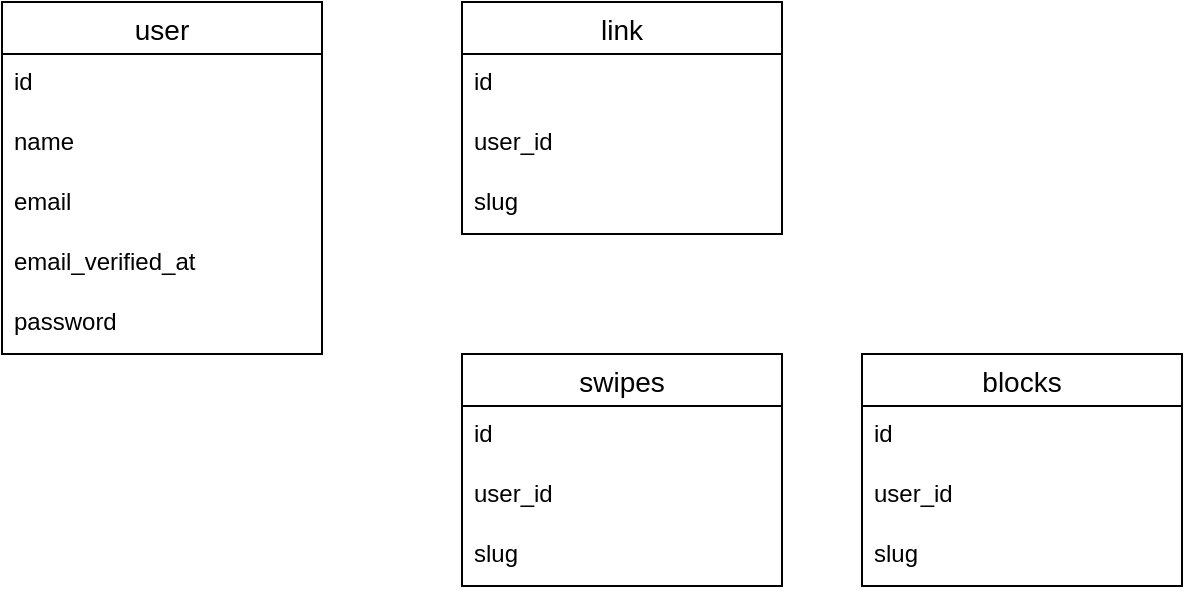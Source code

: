 <mxfile version="14.2.6" type="github">
  <diagram id="RUwNhSpSXZQt76CINKHE" name="Page-1">
    <mxGraphModel dx="1624" dy="62" grid="1" gridSize="10" guides="1" tooltips="1" connect="1" arrows="1" fold="1" page="0" pageScale="1" pageWidth="827" pageHeight="1169" math="0" shadow="0">
      <root>
        <mxCell id="0" />
        <mxCell id="1" parent="0" />
        <mxCell id="5I0NqTGAd0wU8rVCbnll-1" value="user" style="swimlane;fontStyle=0;childLayout=stackLayout;horizontal=1;startSize=26;horizontalStack=0;resizeParent=1;resizeParentMax=0;resizeLast=0;collapsible=1;marginBottom=0;align=center;fontSize=14;" vertex="1" parent="1">
          <mxGeometry x="-550" y="430" width="160" height="176" as="geometry" />
        </mxCell>
        <mxCell id="5I0NqTGAd0wU8rVCbnll-2" value="id" style="text;strokeColor=none;fillColor=none;spacingLeft=4;spacingRight=4;overflow=hidden;rotatable=0;points=[[0,0.5],[1,0.5]];portConstraint=eastwest;fontSize=12;" vertex="1" parent="5I0NqTGAd0wU8rVCbnll-1">
          <mxGeometry y="26" width="160" height="30" as="geometry" />
        </mxCell>
        <mxCell id="5I0NqTGAd0wU8rVCbnll-3" value="name" style="text;strokeColor=none;fillColor=none;spacingLeft=4;spacingRight=4;overflow=hidden;rotatable=0;points=[[0,0.5],[1,0.5]];portConstraint=eastwest;fontSize=12;" vertex="1" parent="5I0NqTGAd0wU8rVCbnll-1">
          <mxGeometry y="56" width="160" height="30" as="geometry" />
        </mxCell>
        <mxCell id="5I0NqTGAd0wU8rVCbnll-4" value="email" style="text;strokeColor=none;fillColor=none;spacingLeft=4;spacingRight=4;overflow=hidden;rotatable=0;points=[[0,0.5],[1,0.5]];portConstraint=eastwest;fontSize=12;" vertex="1" parent="5I0NqTGAd0wU8rVCbnll-1">
          <mxGeometry y="86" width="160" height="30" as="geometry" />
        </mxCell>
        <mxCell id="5I0NqTGAd0wU8rVCbnll-9" value="email_verified_at" style="text;strokeColor=none;fillColor=none;spacingLeft=4;spacingRight=4;overflow=hidden;rotatable=0;points=[[0,0.5],[1,0.5]];portConstraint=eastwest;fontSize=12;" vertex="1" parent="5I0NqTGAd0wU8rVCbnll-1">
          <mxGeometry y="116" width="160" height="30" as="geometry" />
        </mxCell>
        <mxCell id="5I0NqTGAd0wU8rVCbnll-10" value="password" style="text;strokeColor=none;fillColor=none;spacingLeft=4;spacingRight=4;overflow=hidden;rotatable=0;points=[[0,0.5],[1,0.5]];portConstraint=eastwest;fontSize=12;" vertex="1" parent="5I0NqTGAd0wU8rVCbnll-1">
          <mxGeometry y="146" width="160" height="30" as="geometry" />
        </mxCell>
        <mxCell id="5I0NqTGAd0wU8rVCbnll-5" value="link" style="swimlane;fontStyle=0;childLayout=stackLayout;horizontal=1;startSize=26;horizontalStack=0;resizeParent=1;resizeParentMax=0;resizeLast=0;collapsible=1;marginBottom=0;align=center;fontSize=14;" vertex="1" parent="1">
          <mxGeometry x="-320" y="430" width="160" height="116" as="geometry" />
        </mxCell>
        <mxCell id="5I0NqTGAd0wU8rVCbnll-6" value="id" style="text;strokeColor=none;fillColor=none;spacingLeft=4;spacingRight=4;overflow=hidden;rotatable=0;points=[[0,0.5],[1,0.5]];portConstraint=eastwest;fontSize=12;" vertex="1" parent="5I0NqTGAd0wU8rVCbnll-5">
          <mxGeometry y="26" width="160" height="30" as="geometry" />
        </mxCell>
        <mxCell id="5I0NqTGAd0wU8rVCbnll-7" value="user_id" style="text;strokeColor=none;fillColor=none;spacingLeft=4;spacingRight=4;overflow=hidden;rotatable=0;points=[[0,0.5],[1,0.5]];portConstraint=eastwest;fontSize=12;" vertex="1" parent="5I0NqTGAd0wU8rVCbnll-5">
          <mxGeometry y="56" width="160" height="30" as="geometry" />
        </mxCell>
        <mxCell id="5I0NqTGAd0wU8rVCbnll-8" value="slug" style="text;strokeColor=none;fillColor=none;spacingLeft=4;spacingRight=4;overflow=hidden;rotatable=0;points=[[0,0.5],[1,0.5]];portConstraint=eastwest;fontSize=12;" vertex="1" parent="5I0NqTGAd0wU8rVCbnll-5">
          <mxGeometry y="86" width="160" height="30" as="geometry" />
        </mxCell>
        <mxCell id="5I0NqTGAd0wU8rVCbnll-11" value="swipes" style="swimlane;fontStyle=0;childLayout=stackLayout;horizontal=1;startSize=26;horizontalStack=0;resizeParent=1;resizeParentMax=0;resizeLast=0;collapsible=1;marginBottom=0;align=center;fontSize=14;" vertex="1" parent="1">
          <mxGeometry x="-320" y="606" width="160" height="116" as="geometry" />
        </mxCell>
        <mxCell id="5I0NqTGAd0wU8rVCbnll-12" value="id" style="text;strokeColor=none;fillColor=none;spacingLeft=4;spacingRight=4;overflow=hidden;rotatable=0;points=[[0,0.5],[1,0.5]];portConstraint=eastwest;fontSize=12;" vertex="1" parent="5I0NqTGAd0wU8rVCbnll-11">
          <mxGeometry y="26" width="160" height="30" as="geometry" />
        </mxCell>
        <mxCell id="5I0NqTGAd0wU8rVCbnll-13" value="user_id" style="text;strokeColor=none;fillColor=none;spacingLeft=4;spacingRight=4;overflow=hidden;rotatable=0;points=[[0,0.5],[1,0.5]];portConstraint=eastwest;fontSize=12;" vertex="1" parent="5I0NqTGAd0wU8rVCbnll-11">
          <mxGeometry y="56" width="160" height="30" as="geometry" />
        </mxCell>
        <mxCell id="5I0NqTGAd0wU8rVCbnll-14" value="slug" style="text;strokeColor=none;fillColor=none;spacingLeft=4;spacingRight=4;overflow=hidden;rotatable=0;points=[[0,0.5],[1,0.5]];portConstraint=eastwest;fontSize=12;" vertex="1" parent="5I0NqTGAd0wU8rVCbnll-11">
          <mxGeometry y="86" width="160" height="30" as="geometry" />
        </mxCell>
        <mxCell id="5I0NqTGAd0wU8rVCbnll-15" value="blocks" style="swimlane;fontStyle=0;childLayout=stackLayout;horizontal=1;startSize=26;horizontalStack=0;resizeParent=1;resizeParentMax=0;resizeLast=0;collapsible=1;marginBottom=0;align=center;fontSize=14;" vertex="1" parent="1">
          <mxGeometry x="-120" y="606" width="160" height="116" as="geometry" />
        </mxCell>
        <mxCell id="5I0NqTGAd0wU8rVCbnll-16" value="id" style="text;strokeColor=none;fillColor=none;spacingLeft=4;spacingRight=4;overflow=hidden;rotatable=0;points=[[0,0.5],[1,0.5]];portConstraint=eastwest;fontSize=12;" vertex="1" parent="5I0NqTGAd0wU8rVCbnll-15">
          <mxGeometry y="26" width="160" height="30" as="geometry" />
        </mxCell>
        <mxCell id="5I0NqTGAd0wU8rVCbnll-17" value="user_id" style="text;strokeColor=none;fillColor=none;spacingLeft=4;spacingRight=4;overflow=hidden;rotatable=0;points=[[0,0.5],[1,0.5]];portConstraint=eastwest;fontSize=12;" vertex="1" parent="5I0NqTGAd0wU8rVCbnll-15">
          <mxGeometry y="56" width="160" height="30" as="geometry" />
        </mxCell>
        <mxCell id="5I0NqTGAd0wU8rVCbnll-18" value="slug" style="text;strokeColor=none;fillColor=none;spacingLeft=4;spacingRight=4;overflow=hidden;rotatable=0;points=[[0,0.5],[1,0.5]];portConstraint=eastwest;fontSize=12;" vertex="1" parent="5I0NqTGAd0wU8rVCbnll-15">
          <mxGeometry y="86" width="160" height="30" as="geometry" />
        </mxCell>
      </root>
    </mxGraphModel>
  </diagram>
</mxfile>
